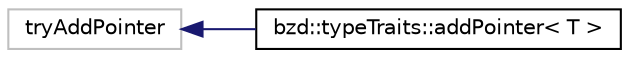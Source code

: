 digraph "Graphical Class Hierarchy"
{
  edge [fontname="Helvetica",fontsize="10",labelfontname="Helvetica",labelfontsize="10"];
  node [fontname="Helvetica",fontsize="10",shape=record];
  rankdir="LR";
  Node34 [label="tryAddPointer",height=0.2,width=0.4,color="grey75", fillcolor="white", style="filled"];
  Node34 -> Node0 [dir="back",color="midnightblue",fontsize="10",style="solid",fontname="Helvetica"];
  Node0 [label="bzd::typeTraits::addPointer\< T \>",height=0.2,width=0.4,color="black", fillcolor="white", style="filled",URL="$structbzd_1_1typeTraits_1_1addPointer.html"];
}
